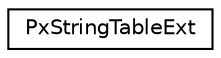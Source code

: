 digraph "Graphical Class Hierarchy"
{
  edge [fontname="Helvetica",fontsize="10",labelfontname="Helvetica",labelfontsize="10"];
  node [fontname="Helvetica",fontsize="10",shape=record];
  rankdir="LR";
  Node0 [label="PxStringTableExt",height=0.2,width=0.4,color="black", fillcolor="white", style="filled",URL="$classPxStringTableExt.html",tooltip="a factory class for creating PxStringTable with a specific allocator. "];
}
